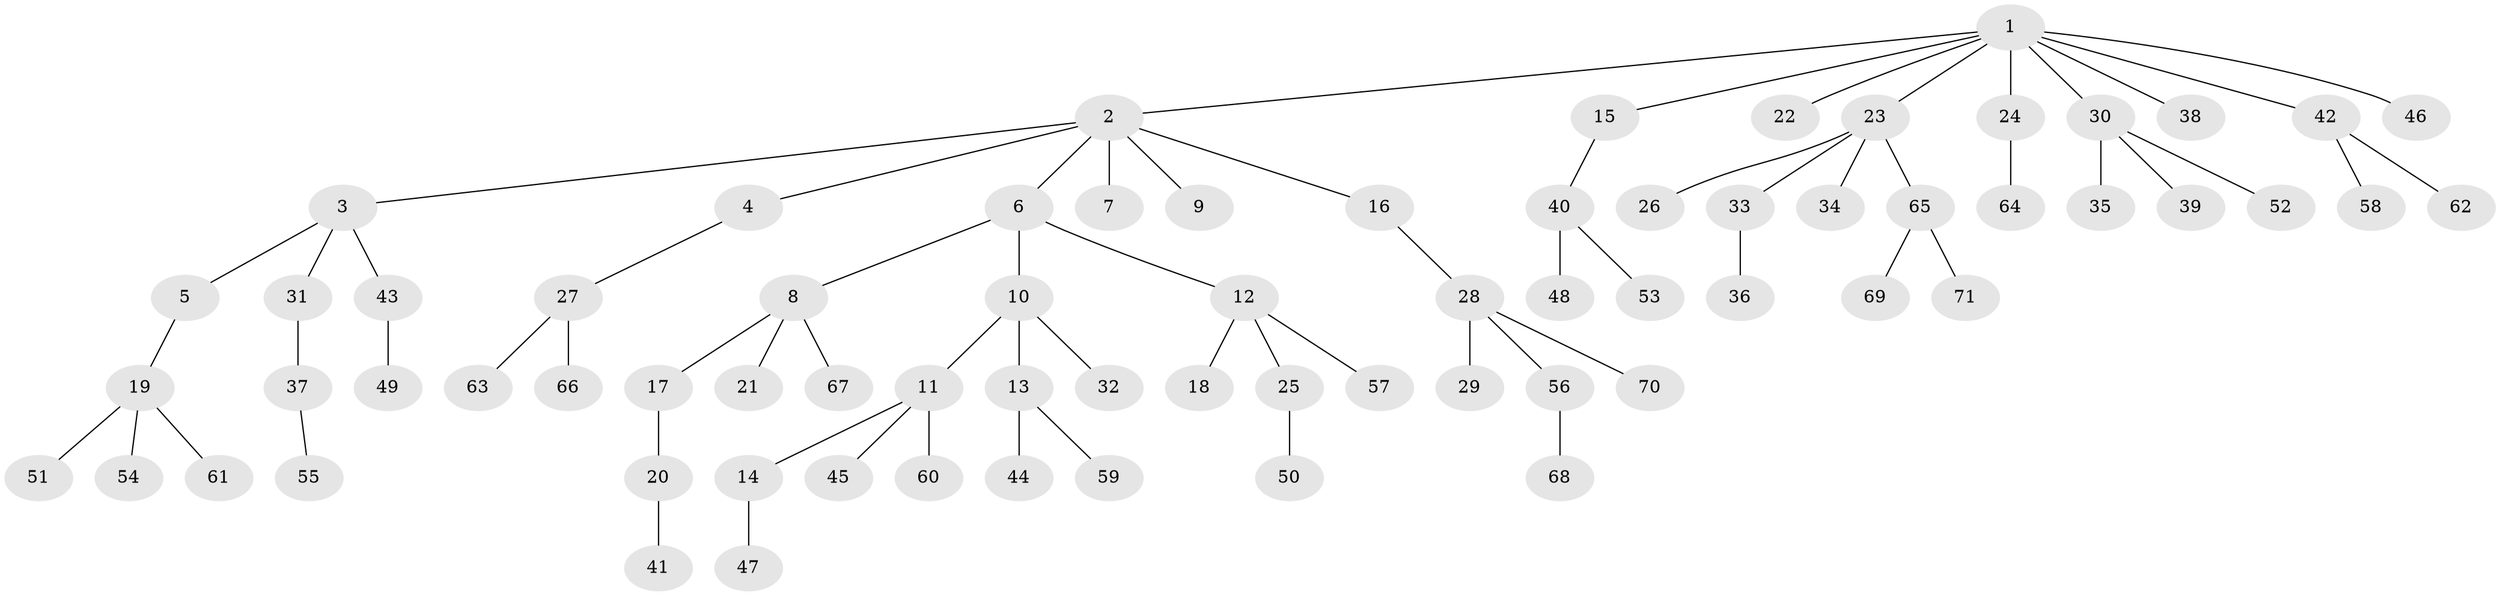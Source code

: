 // Generated by graph-tools (version 1.1) at 2025/15/03/09/25 04:15:23]
// undirected, 71 vertices, 70 edges
graph export_dot {
graph [start="1"]
  node [color=gray90,style=filled];
  1;
  2;
  3;
  4;
  5;
  6;
  7;
  8;
  9;
  10;
  11;
  12;
  13;
  14;
  15;
  16;
  17;
  18;
  19;
  20;
  21;
  22;
  23;
  24;
  25;
  26;
  27;
  28;
  29;
  30;
  31;
  32;
  33;
  34;
  35;
  36;
  37;
  38;
  39;
  40;
  41;
  42;
  43;
  44;
  45;
  46;
  47;
  48;
  49;
  50;
  51;
  52;
  53;
  54;
  55;
  56;
  57;
  58;
  59;
  60;
  61;
  62;
  63;
  64;
  65;
  66;
  67;
  68;
  69;
  70;
  71;
  1 -- 2;
  1 -- 15;
  1 -- 22;
  1 -- 23;
  1 -- 24;
  1 -- 30;
  1 -- 38;
  1 -- 42;
  1 -- 46;
  2 -- 3;
  2 -- 4;
  2 -- 6;
  2 -- 7;
  2 -- 9;
  2 -- 16;
  3 -- 5;
  3 -- 31;
  3 -- 43;
  4 -- 27;
  5 -- 19;
  6 -- 8;
  6 -- 10;
  6 -- 12;
  8 -- 17;
  8 -- 21;
  8 -- 67;
  10 -- 11;
  10 -- 13;
  10 -- 32;
  11 -- 14;
  11 -- 45;
  11 -- 60;
  12 -- 18;
  12 -- 25;
  12 -- 57;
  13 -- 44;
  13 -- 59;
  14 -- 47;
  15 -- 40;
  16 -- 28;
  17 -- 20;
  19 -- 51;
  19 -- 54;
  19 -- 61;
  20 -- 41;
  23 -- 26;
  23 -- 33;
  23 -- 34;
  23 -- 65;
  24 -- 64;
  25 -- 50;
  27 -- 63;
  27 -- 66;
  28 -- 29;
  28 -- 56;
  28 -- 70;
  30 -- 35;
  30 -- 39;
  30 -- 52;
  31 -- 37;
  33 -- 36;
  37 -- 55;
  40 -- 48;
  40 -- 53;
  42 -- 58;
  42 -- 62;
  43 -- 49;
  56 -- 68;
  65 -- 69;
  65 -- 71;
}
